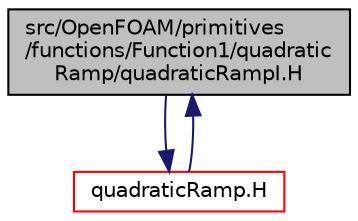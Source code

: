 digraph "src/OpenFOAM/primitives/functions/Function1/quadraticRamp/quadraticRampI.H"
{
  bgcolor="transparent";
  edge [fontname="Helvetica",fontsize="10",labelfontname="Helvetica",labelfontsize="10"];
  node [fontname="Helvetica",fontsize="10",shape=record];
  Node1 [label="src/OpenFOAM/primitives\l/functions/Function1/quadratic\lRamp/quadraticRampI.H",height=0.2,width=0.4,color="black", fillcolor="grey75", style="filled" fontcolor="black"];
  Node1 -> Node2 [color="midnightblue",fontsize="10",style="solid",fontname="Helvetica"];
  Node2 [label="quadraticRamp.H",height=0.2,width=0.4,color="red",URL="$quadraticRamp_8H.html"];
  Node2 -> Node1 [color="midnightblue",fontsize="10",style="solid",fontname="Helvetica"];
}

